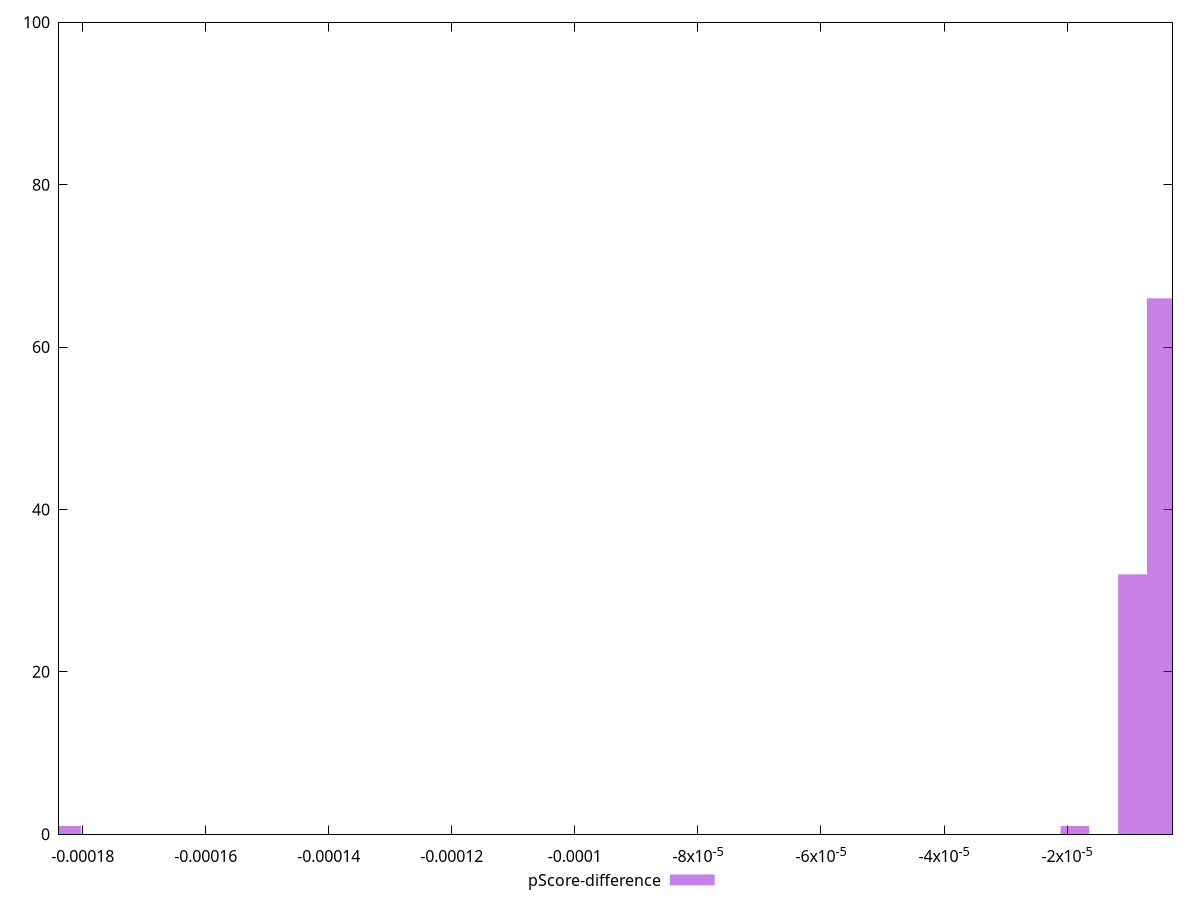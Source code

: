 reset

$pScoreDifference <<EOF
-0.000018727479635399867 1
-0.000004681869908849967 66
-0.000009363739817699934 32
-0.0001825929264451487 1
EOF

set key outside below
set boxwidth 0.000004681869908849967
set xrange [-0.00018384067097843015:-0.0000028687206702349144]
set yrange [0:100]
set trange [0:100]
set style fill transparent solid 0.5 noborder
set terminal svg size 640, 490 enhanced background rgb 'white'
set output "report_00018_2021-02-10T15-25-16.877Z/mainthread-work-breakdown/samples/pages+cached+noadtech+nomedia+nocss/pScore-difference/histogram.svg"

plot $pScoreDifference title "pScore-difference" with boxes

reset
